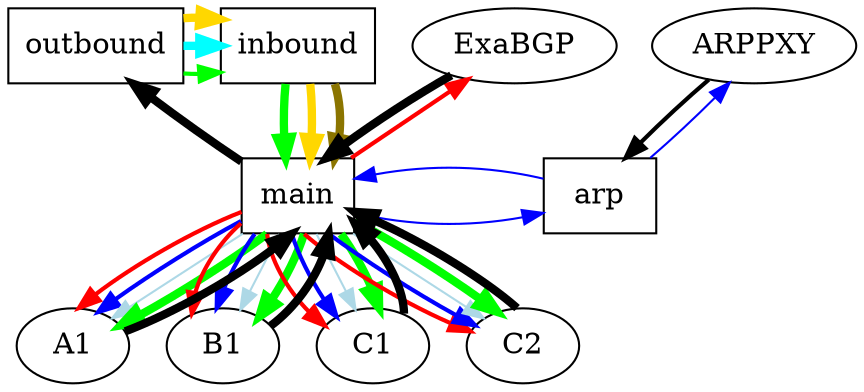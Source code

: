 digraph {
      size = "100,100";
      main, outbound, inbound, arp [shape=box];
      { rank=min; inbound outbound ARPPXY ExaBGP}
      { rank=same; A1 B1 C1 C2 } 
      { rank=same; main arp }
      /*
      edge [style=dashed, dir=none]
      main -> outbound;
      main -> inbound;
      inbound -> outbound;
      arp -> main;
      ARPPXY -> arp;
      ExaBGP -> main;
      A1 -> main;
      B1 -> main;
      C1 -> main;
      C2 -> main;
      edge [dir=forward]
      */

	// BGP flows
      main -> ExaBGP [color=red,penwidth=2.0]
      main -> A1 [color=red,penwidth=2.0]
      main -> B1 [color=red,penwidth=2.0]
      main -> C1 [color=red,penwidth=2.0]
      main -> C2 [color=red,penwidth=2.0]

      // ARP flows
      main -> ExaBGP [style=invis]
      main -> A1 [color=blue,penwidth=2.0]
      main -> B1 [color=blue,penwidth=2.0]
      main -> C1 [color=blue,penwidth=2.0]
      main -> C2 [color=blue,penwidth=2.0]

      // VMAC ARP flows
      main -> A1 [color=lightblue]
      main -> B1 [color=lightblue]
      main -> C1 [color=lightblue]
      main -> C2 [color=lightblue]

      main -> arp [color=blue]
      
      arp -> ARPPXY [color=blue]

      arp -> main [color=blue]

      main -> outbound [color=black,penwidth=2.0,penwidth=4.0]
      main -> C1 [color=green,penwidth=2.0,penwidth=4.0]
      main -> C2 [color=green,penwidth=2.0,penwidth=4.0]
      main -> A1 [color=green,penwidth=2.0,penwidth=4.0]
      main -> B1 [color=green,penwidth=2.0,penwidth=4.0]

      main -> outbound [style=invis]

      outbound -> inbound [color=green,penwidth=2.0]

      inbound -> main [style=invis]
      inbound -> main [color=green,penwidth=2.0,penwidth=4.0]
      inbound -> main [color=gold,penwidth=2.0,penwidth=4.0]
      inbound -> main [color=gold4,penwidth=2.0,penwidth=4.0]

      outbound -> inbound [color=cyan,penwidth=2.0,penwidth=4.0]
      outbound -> inbound [color=gold,penwidth=2.0,penwidth=4.0]

      A1 -> main [color=black,penwidth=2.0,penwidth=4.0]
      B1 -> main [color=black,penwidth=2.0,penwidth=4.0]
      C1 -> main [color=black,penwidth=2.0,penwidth=4.0]
      C2 -> main [color=black,penwidth=2.0,penwidth=4.0]
      ExaBGP -> main [color=black,penwidth=2.0,penwidth=4.0]
      ARPPXY -> arp [color=black,penwidth=2.0]
}

